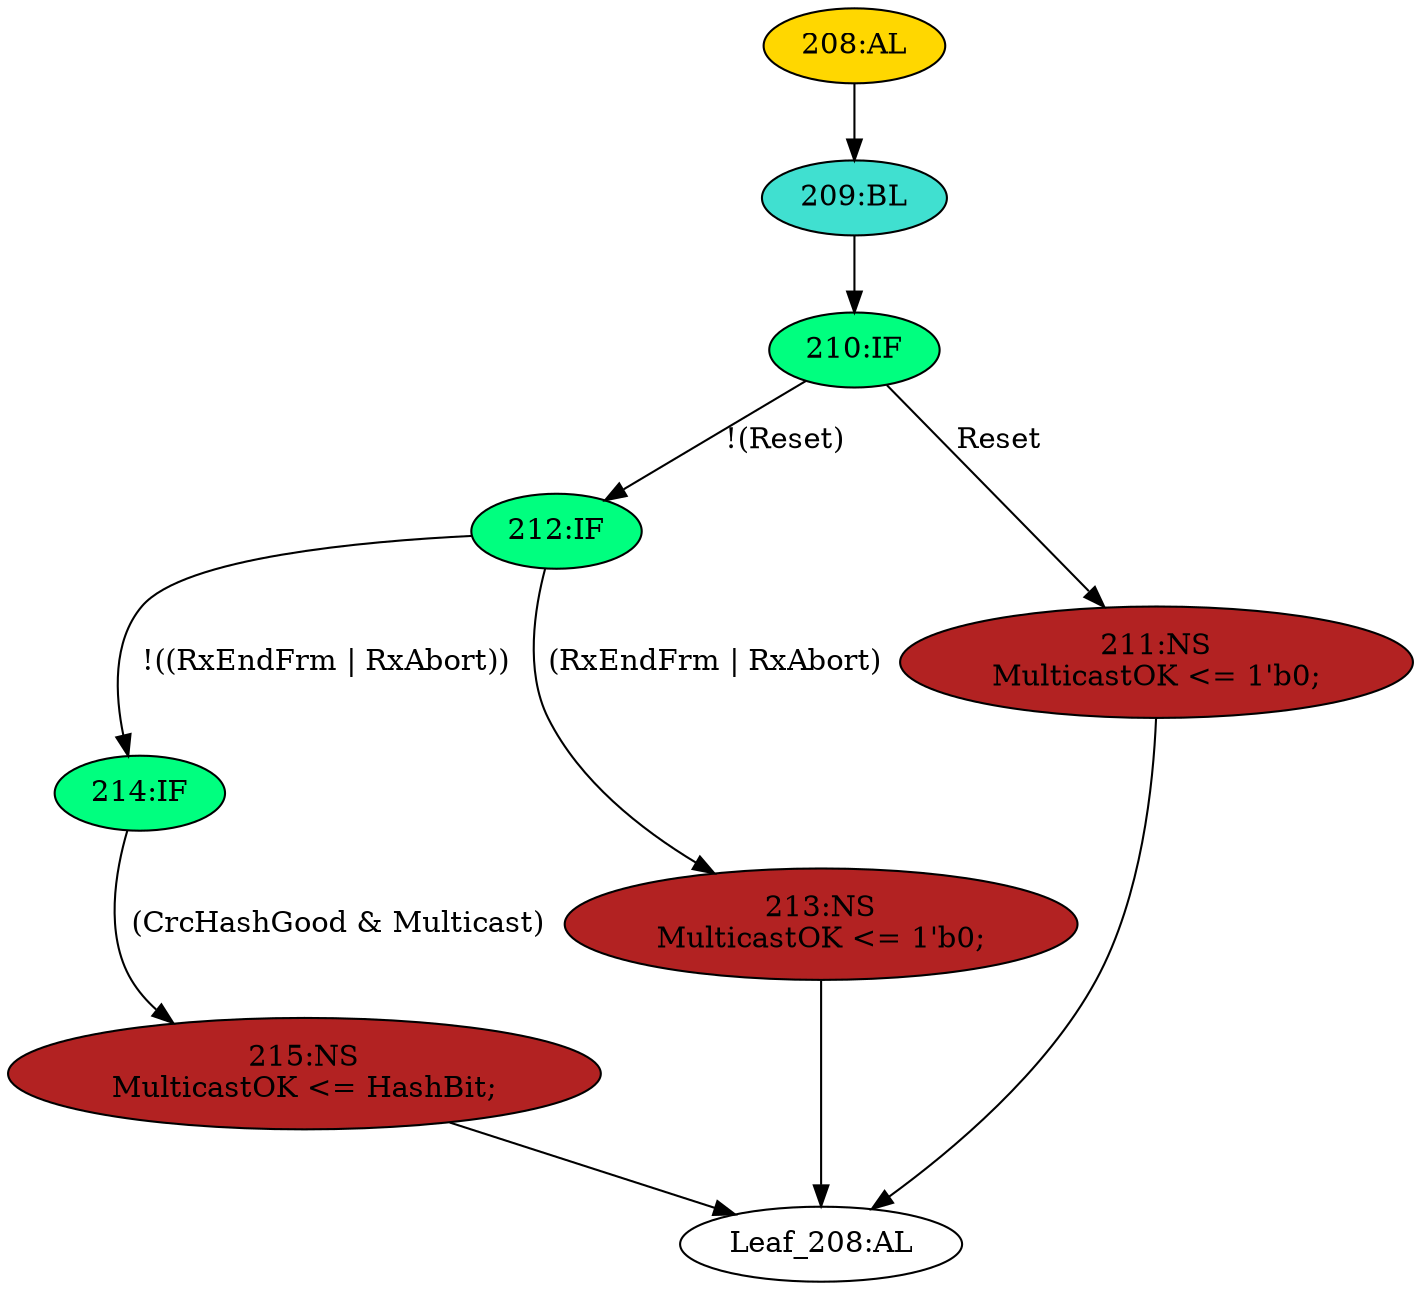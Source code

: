 strict digraph "" {
	node [label="\N"];
	"210:IF"	 [ast="<pyverilog.vparser.ast.IfStatement object at 0x7f2c21be92d0>",
		fillcolor=springgreen,
		label="210:IF",
		statements="[]",
		style=filled,
		typ=IfStatement];
	"212:IF"	 [ast="<pyverilog.vparser.ast.IfStatement object at 0x7f2c21be9290>",
		fillcolor=springgreen,
		label="212:IF",
		statements="[]",
		style=filled,
		typ=IfStatement];
	"210:IF" -> "212:IF"	 [cond="['Reset']",
		label="!(Reset)",
		lineno=210];
	"211:NS"	 [ast="<pyverilog.vparser.ast.NonblockingSubstitution object at 0x7f2c21bc4290>",
		fillcolor=firebrick,
		label="211:NS
MulticastOK <= 1'b0;",
		statements="[<pyverilog.vparser.ast.NonblockingSubstitution object at 0x7f2c21bc4290>]",
		style=filled,
		typ=NonblockingSubstitution];
	"210:IF" -> "211:NS"	 [cond="['Reset']",
		label=Reset,
		lineno=210];
	"214:IF"	 [ast="<pyverilog.vparser.ast.IfStatement object at 0x7f2c21be9350>",
		fillcolor=springgreen,
		label="214:IF",
		statements="[]",
		style=filled,
		typ=IfStatement];
	"215:NS"	 [ast="<pyverilog.vparser.ast.NonblockingSubstitution object at 0x7f2c21be9b10>",
		fillcolor=firebrick,
		label="215:NS
MulticastOK <= HashBit;",
		statements="[<pyverilog.vparser.ast.NonblockingSubstitution object at 0x7f2c21be9b10>]",
		style=filled,
		typ=NonblockingSubstitution];
	"214:IF" -> "215:NS"	 [cond="['CrcHashGood', 'Multicast']",
		label="(CrcHashGood & Multicast)",
		lineno=214];
	"Leaf_208:AL"	 [def_var="['MulticastOK']",
		label="Leaf_208:AL"];
	"212:IF" -> "214:IF"	 [cond="['RxEndFrm', 'RxAbort']",
		label="!((RxEndFrm | RxAbort))",
		lineno=212];
	"213:NS"	 [ast="<pyverilog.vparser.ast.NonblockingSubstitution object at 0x7f2c21bc4090>",
		fillcolor=firebrick,
		label="213:NS
MulticastOK <= 1'b0;",
		statements="[<pyverilog.vparser.ast.NonblockingSubstitution object at 0x7f2c21bc4090>]",
		style=filled,
		typ=NonblockingSubstitution];
	"212:IF" -> "213:NS"	 [cond="['RxEndFrm', 'RxAbort']",
		label="(RxEndFrm | RxAbort)",
		lineno=212];
	"208:AL"	 [ast="<pyverilog.vparser.ast.Always object at 0x7f2c21bc4410>",
		clk_sens=True,
		fillcolor=gold,
		label="208:AL",
		sens="['MRxClk', 'Reset']",
		statements="[]",
		style=filled,
		typ=Always,
		use_var="['Reset', 'RxAbort', 'CrcHashGood', 'Multicast', 'RxEndFrm', 'HashBit']"];
	"209:BL"	 [ast="<pyverilog.vparser.ast.Block object at 0x7f2c21bc4590>",
		fillcolor=turquoise,
		label="209:BL",
		statements="[]",
		style=filled,
		typ=Block];
	"208:AL" -> "209:BL"	 [cond="[]",
		lineno=None];
	"211:NS" -> "Leaf_208:AL"	 [cond="[]",
		lineno=None];
	"209:BL" -> "210:IF"	 [cond="[]",
		lineno=None];
	"215:NS" -> "Leaf_208:AL"	 [cond="[]",
		lineno=None];
	"213:NS" -> "Leaf_208:AL"	 [cond="[]",
		lineno=None];
}
